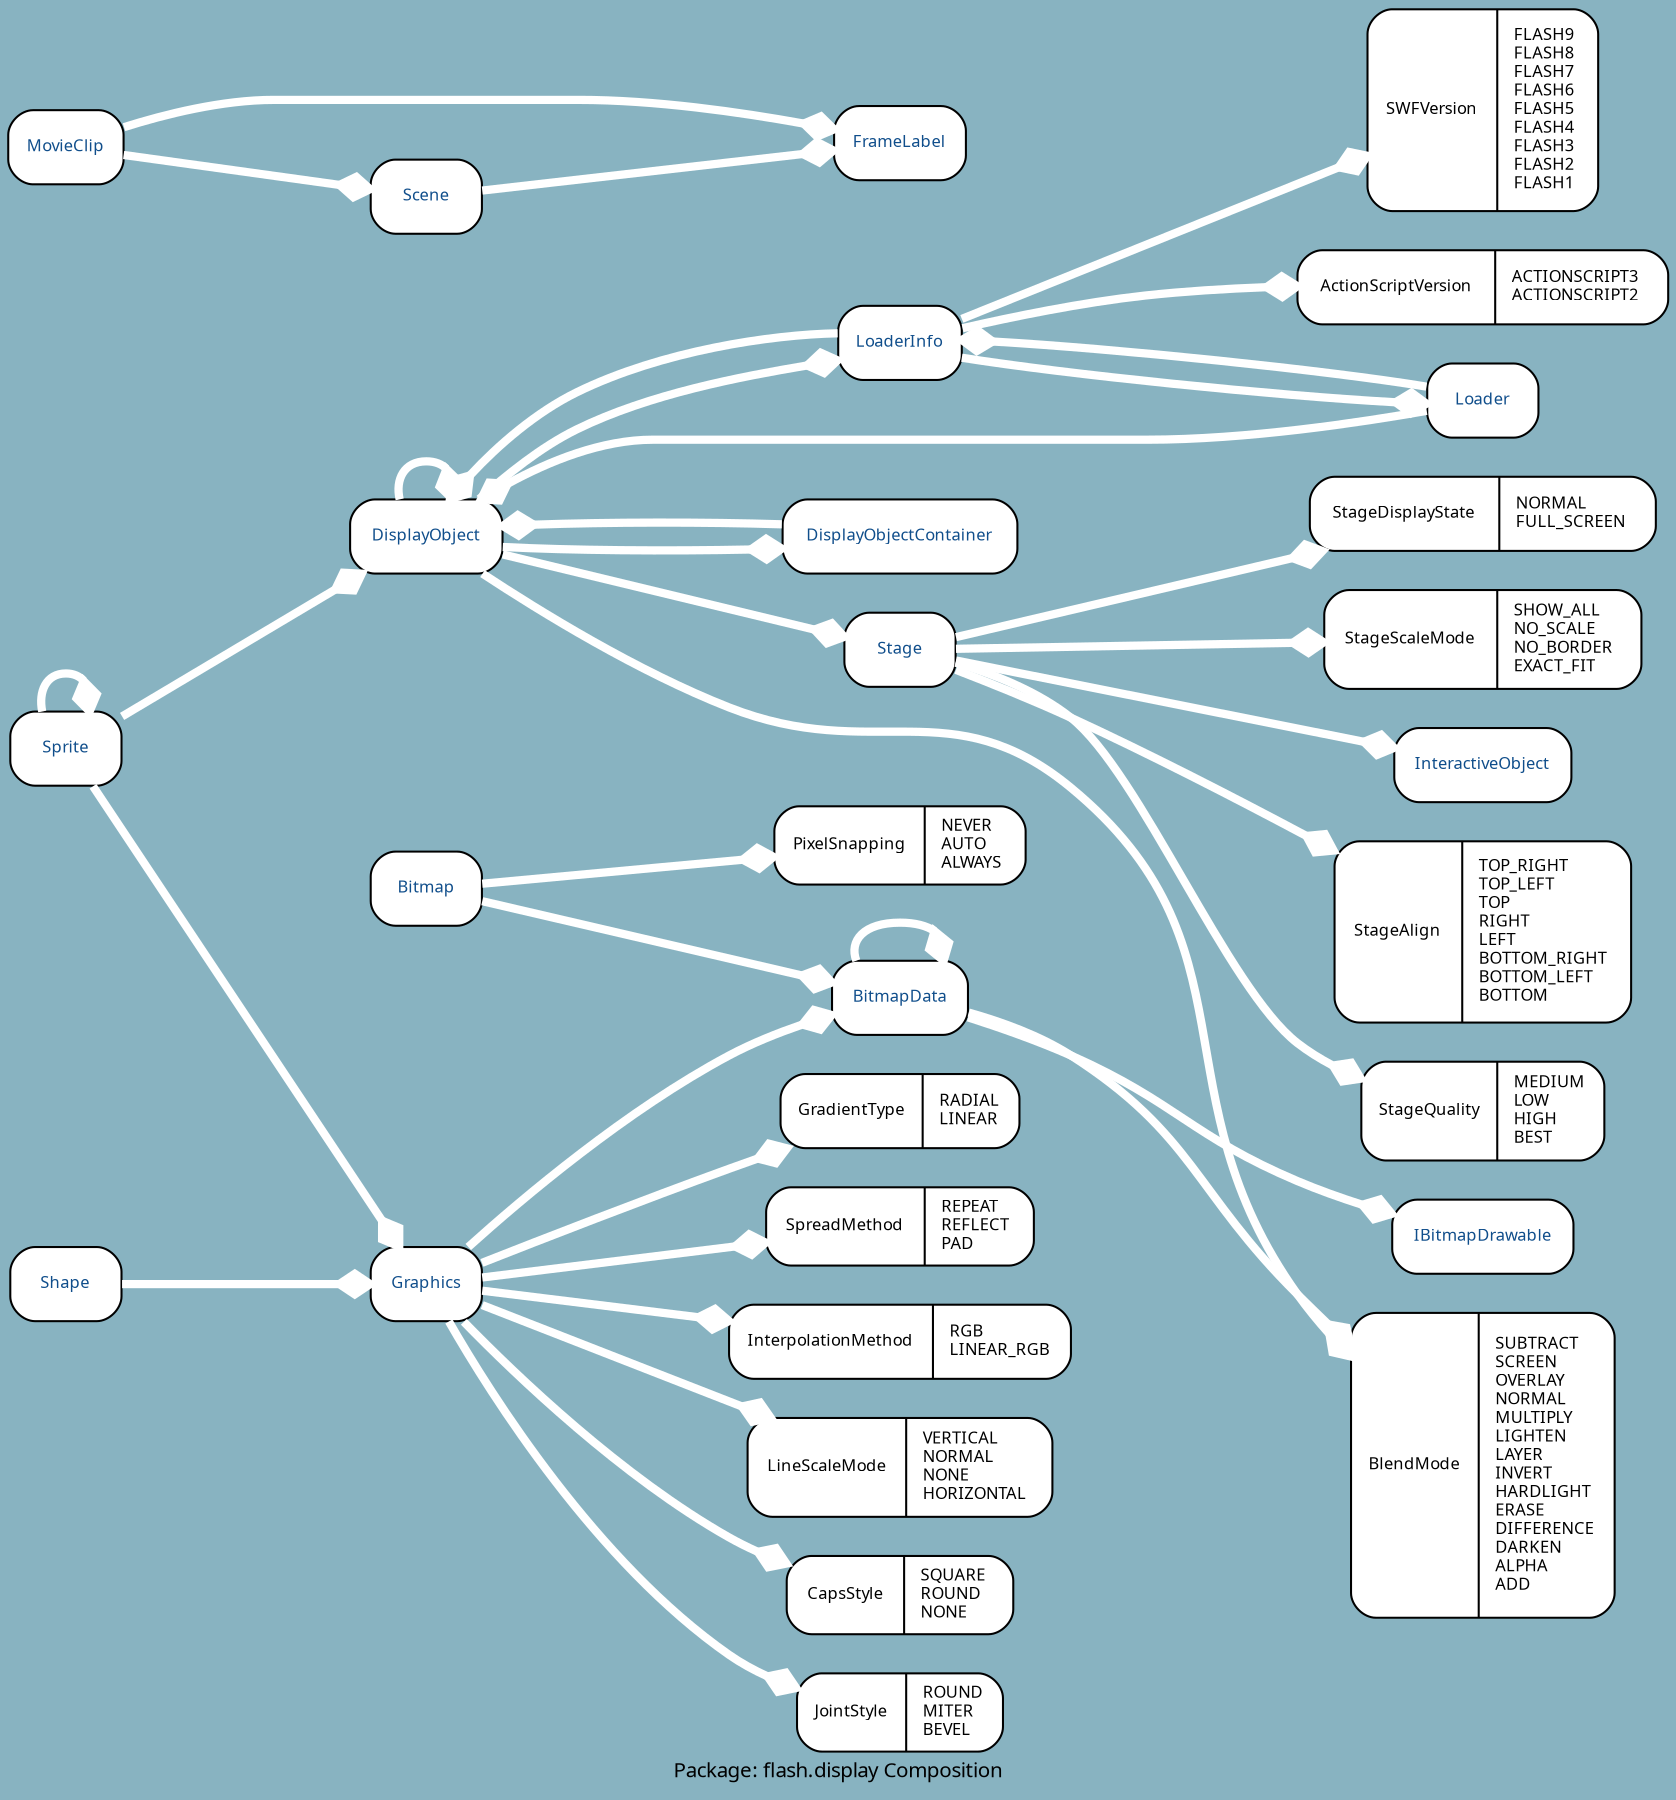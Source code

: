 digraph uml {
	graph [label="Package: flash.display Composition", ratio=compress, rankdir=LR, size="24,12", fontname=Sans, fontsize=10, bgcolor="#88B3C1", fontcolor=black];
	node [label="\N", fontname=Sans, fontsize=8, shape=record, color=black, fontcolor=black];
	edge [fontname=Sans, fontsize=8, minlen=3, color=black, fontcolor=black];
	graph [lp="408,10",
		bb="0,0,816,869"];
	"flash.display.IBitmapDrawable" [label="{IBitmapDrawable}", fontcolor="#104E8B", style="rounded,filled", fillcolor=white, URL="../types/flash/display/IBitmapDrawable.html", tooltip=IBitmapDrawable, portPos=IBitmapDrawable, pos="725,281", rects="681,263,769,299", width="1.22", height="0.50"];
	"flash.display.DisplayObject" [label="{DisplayObject}", fontcolor="#104E8B", style="rounded,filled", fillcolor=white, URL="../types/flash/display/DisplayObject.html", tooltip=DisplayObject, portPos=DisplayObject, pos="205,600", rects="168,582,242,618", width="1.03", height="0.50"];
	"flash.display.BlendMode" [label="{BlendMode|SUBTRACT\lSCREEN\lOVERLAY\lNORMAL\lMULTIPLY\lLIGHTEN\lLAYER\lINVERT\lHARDLIGHT\lERASE\lDIFFERENCE\lDARKEN\lALPHA\lADD\
\l}", style="rounded,filled", fillcolor=white, pos="725,171", rects="661,97,724,245 724,97,790,245", width="1.78", height="2.06"];
	"flash.display.LoaderInfo" [label="{LoaderInfo}", fontcolor="#104E8B", style="rounded,filled", fillcolor=white, URL="../types/flash/display/LoaderInfo.html", tooltip=LoaderInfo, portPos=LoaderInfo, pos="438,694", rects="408,676,469,712", width="0.83", height="0.50"];
	"flash.display.DisplayObjectContainer" [label="{DisplayObjectContainer}", fontcolor="#104E8B", style="rounded,filled", fillcolor=white, URL="../types/flash/display/DisplayObjectContainer.html", tooltip=DisplayObjectContainer, portPos=DisplayObjectContainer, pos="438,601", rects="381,583,496,619", width="1.58", height="0.50"];
	"flash.display.Stage" [label="{Stage}", fontcolor="#104E8B", style="rounded,filled", fillcolor=white, URL="../types/flash/display/Stage.html", tooltip=Stage, portPos=Stage, pos="438,547", rects="411,529,465,565", width="0.75", height="0.50"];
	"flash.display.InteractiveObject" [label="{InteractiveObject}", fontcolor="#104E8B", style="rounded,filled", fillcolor=white, URL="../types/flash/display/InteractiveObject.html", tooltip=InteractiveObject, portPos=InteractiveObject, pos="725,507", rects="682,489,769,525", width="1.19", height="0.50"];
	"flash.display.Sprite" [label="{Sprite}", fontcolor="#104E8B", style="rounded,filled", fillcolor=white, URL="../types/flash/display/Sprite.html", tooltip=Sprite, portPos=Sprite, pos="28,424", rects="1,406,55,442", width="0.75", height="0.50"];
	"flash.display.Graphics" [label="{Graphics}", fontcolor="#104E8B", style="rounded,filled", fillcolor=white, URL="../types/flash/display/Graphics.html", tooltip=Graphics, portPos=Graphics, pos="205,245", rects="178,227,232,263", width="0.75", height="0.50"];
	"flash.display.BitmapData" [label="{BitmapData}", fontcolor="#104E8B", style="rounded,filled", fillcolor=white, URL="../types/flash/display/BitmapData.html", tooltip=BitmapData, portPos=BitmapData, pos="438,381", rects="405,363,471,399", width="0.92", height="0.50"];
	"flash.display.GradientType" [label="{GradientType|RADIAL\lLINEAR\l}", style="rounded,filled", fillcolor=white, pos="438,327", rects="380,309,452,345 452,309,497,345", width="1.61", height="0.50"];
	"flash.display.SpreadMethod" [label="{SpreadMethod|REPEAT\lREFLECT\lPAD\l}", style="rounded,filled", fillcolor=white, pos="438,272", rects="373,253,451,291 451,253,503,291", width="1.81", height="0.53"];
	"flash.display.InterpolationMethod" [label="{InterpolationMethod|RGB\lLINEAR_RGB\l}", style="rounded,filled", fillcolor=white, pos="438,217", rects="355,199,455,235 455,199,522,235", width="2.31", height="0.50"];
	"flash.display.LineScaleMode" [label="{LineScaleMode|VERTICAL\lNORMAL\lNONE\lHORIZONTAL\l}", style="rounded,filled", fillcolor=white, pos="438,157", rects="364,133,443,181 443,133,513,181", width="2.06", height="0.67"];
	"flash.display.CapsStyle" [label="{CapsStyle|SQUARE\lROUND\lNONE\l}", style="rounded,filled", fillcolor=white, pos="438,96", rects="383,77,442,115 442,77,493,115", width="1.53", height="0.53"];
	"flash.display.JointStyle" [label="{JointStyle|ROUND\lMITER\lBEVEL\l}", style="rounded,filled", fillcolor=white, pos="438,40", rects="388,21,443,59 443,21,489,59", width="1.39", height="0.53"];
	"flash.display.FrameLabel" [label="{FrameLabel}", fontcolor="#104E8B", style="rounded,filled", fillcolor=white, URL="../types/flash/display/FrameLabel.html", tooltip=FrameLabel, portPos=FrameLabel, pos="438,767", rects="406,749,471,785", width="0.89", height="0.50"];
	"flash.display.SWFVersion" [label="{SWFVersion|FLASH9\lFLASH8\lFLASH7\lFLASH6\lFLASH5\lFLASH4\lFLASH3\lFLASH2\lFLASH1\l}", style="rounded,filled", fillcolor=white, pos="725,820", rects="669,771,734,869 734,771,782,869", width="1.56", height="1.36"];
	"flash.display.StageAlign" [label="{StageAlign|TOP_RIGHT\lTOP_LEFT\lTOP\lRIGHT\lLEFT\lBOTTOM_RIGHT\lBOTTOM_LEFT\lBOTTOM\l}", style="rounded,filled", fillcolor=white, pos="725,427", rects="653,383,714,471 714,383,797,471", width="2.00", height="1.22"];
	"flash.display.Scene" [label="{Scene}", fontcolor="#104E8B", style="rounded,filled", fillcolor=white, URL="../types/flash/display/Scene.html", tooltip=Scene, portPos=Scene, pos="205,740", rects="178,722,232,758", width="0.75", height="0.50"];
	"flash.display.ActionScriptVersion" [label="{ActionScriptVersion|ACTIONSCRIPT3\lACTIONSCRIPT2\l}", style="rounded,filled", fillcolor=white, pos="725,735", rects="635,717,733,753 733,717,816,753", width="2.50", height="0.50"];
	"flash.display.StageQuality" [label="{StageQuality|MEDIUM\lLOW\lHIGH\lBEST\l}", style="rounded,filled", fillcolor=white, pos="725,341", rects="666,317,736,365 736,317,785,365", width="1.64", height="0.67"];
	"flash.display.Loader" [label="{Loader}", fontcolor="#104E8B", style="rounded,filled", fillcolor=white, URL="../types/flash/display/Loader.html", tooltip=Loader, portPos=Loader, pos="725,681", rects="698,663,752,699", width="0.75", height="0.50"];
	"flash.display.Shape" [label="{Shape}", fontcolor="#104E8B", style="rounded,filled", fillcolor=white, URL="../types/flash/display/Shape.html", tooltip=Shape, portPos=Shape, pos="28,245", rects="1,227,55,263", width="0.75", height="0.50"];
	"flash.display.StageDisplayState" [label="{StageDisplayState|NORMAL\lFULL_SCREEN\l}", style="rounded,filled", fillcolor=white, pos="725,627", rects="641,609,735,645 735,609,809,645", width="2.33", height="0.50"];
	"flash.display.StageScaleMode" [label="{StageScaleMode|SHOW_ALL\lNO_SCALE\lNO_BORDER\lEXACT_FIT\l}", style="rounded,filled", fillcolor=white, pos="725,567", rects="648,543,735,591 735,543,803,591", width="2.14", height="0.67"];
	"flash.display.Bitmap" [label="{Bitmap}", fontcolor="#104E8B", style="rounded,filled", fillcolor=white, URL="../types/flash/display/Bitmap.html", tooltip=Bitmap, portPos=Bitmap, pos="205,429", rects="178,411,232,447", width="0.75", height="0.50"];
	"flash.display.PixelSnapping" [label="{PixelSnapping|NEVER\lAUTO\lALWAYS\l}", style="rounded,filled", fillcolor=white, pos="438,454", rects="377,435,452,473 452,435,499,473", width="1.69", height="0.53"];
	"flash.display.MovieClip" [label="{MovieClip}", fontcolor="#104E8B", style="rounded,filled", fillcolor=white, URL="../types/flash/display/MovieClip.html", tooltip=MovieClip, portPos=MovieClip, pos="28,767", rects="0,749,56,785", width="0.78", height="0.50"];
	"flash.display.DisplayObject" -> "flash.display.BlendMode" [color=white, style="setlinewidth(4)", arrowhead=diamond, arrowsize="1.25", pos="e,661,224 233,582 263,564 310,537 354,520 426,494 462,530 522,482 611,413 567,345 634,254 639,248 644,241 650,235"];
	"flash.display.DisplayObject" -> "flash.display.LoaderInfo" [color=white, style="setlinewidth(4)", arrowhead=diamond, arrowsize="1.25", pos="e,408,685 230,618 243,629 260,643 278,652 315,669 360,678 393,683"];
	"flash.display.DisplayObject" -> "flash.display.DisplayObject" [color=white, style="setlinewidth(4)", arrowhead=diamond, arrowsize="1.25", pos="e,218,618 192,618 190,628 194,636 205,636 209,636 213,635 215,633"];
	"flash.display.DisplayObject" -> "flash.display.DisplayObjectContainer" [color=white, style="setlinewidth(4)", arrowhead=diamond, arrowsize="1.25", pos="e,381,595 242,595 276,593 325,593 366,594"];
	"flash.display.DisplayObject" -> "flash.display.Stage" [color=white, style="setlinewidth(4)", arrowhead=diamond, arrowsize="1.25", pos="e,411,553 242,592 284,582 352,567 396,556"];
	"flash.display.DisplayObjectContainer" -> "flash.display.DisplayObject" [color=white, style="setlinewidth(4)", arrowhead=diamond, arrowsize="1.25", pos="e,242,605 381,607 343,608 294,607 257,606"];
	"flash.display.Sprite" -> "flash.display.DisplayObject" [color=white, style="setlinewidth(4)", arrowhead=diamond, arrowsize="1.25", pos="e,187,582 46,442 77,473 139,534 176,571"];
	"flash.display.Sprite" -> "flash.display.Graphics" [color=white, style="setlinewidth(4)", arrowhead=diamond, arrowsize="1.25", pos="e,187,263 46,406 77,374 139,311 176,274"];
	"flash.display.Sprite" -> "flash.display.Sprite" [color=white, style="setlinewidth(4)", arrowhead=diamond, arrowsize="1.25", pos="e,40,442 16,442 15,452 18,460 28,460 32,460 34,459 36,457"];
	"flash.display.Graphics" -> "flash.display.BitmapData" [color=white, style="setlinewidth(4)", arrowhead=diamond, arrowsize="1.25", pos="e,405,373 225,263 253,287 304,329 354,354 365,360 378,365 391,369"];
	"flash.display.Graphics" -> "flash.display.GradientType" [color=white, style="setlinewidth(4)", arrowhead=diamond, arrowsize="1.25", pos="e,381,309 232,255 262,267 312,285 354,300 358,301 362,303 367,304"];
	"flash.display.Graphics" -> "flash.display.SpreadMethod" [color=white, style="setlinewidth(4)", arrowhead=diamond, arrowsize="1.25", pos="e,373,264 232,248 263,252 314,258 358,262"];
	"flash.display.Graphics" -> "flash.display.InterpolationMethod" [color=white, style="setlinewidth(4)", arrowhead=diamond, arrowsize="1.25", pos="e,355,227 232,242 259,238 301,233 340,229"];
	"flash.display.Graphics" -> "flash.display.LineScaleMode" [color=white, style="setlinewidth(4)", arrowhead=diamond, arrowsize="1.25", pos="e,375,181 232,235 264,223 316,203 361,186"];
	"flash.display.Graphics" -> "flash.display.CapsStyle" [color=white, style="setlinewidth(4)", arrowhead=diamond, arrowsize="1.25", pos="e,383,112 223,227 250,201 302,153 354,124 359,121 364,119 369,117"];
	"flash.display.Graphics" -> "flash.display.JointStyle" [color=white, style="setlinewidth(4)", arrowhead=diamond, arrowsize="1.25", pos="e,388,52 215,227 237,191 289,112 354,68 360,64 367,60 374,57"];
	"flash.display.Scene" -> "flash.display.FrameLabel" [color=white, style="setlinewidth(4)", arrowhead=diamond, arrowsize="1.25", pos="e,406,763 232,743 272,747 343,756 391,761"];
	"flash.display.LoaderInfo" -> "flash.display.ActionScriptVersion" [color=white, style="setlinewidth(4)", arrowhead=diamond, arrowsize="1.25", pos="e,635,722 469,698 506,703 566,712 620,720"];
	"flash.display.LoaderInfo" -> "flash.display.DisplayObject" [color=white, style="setlinewidth(4)", arrowhead=diamond, arrowsize="1.25", pos="e,216,618 408,699 375,698 321,690 278,670 258,660 240,644 226,630"];
	"flash.display.LoaderInfo" -> "flash.display.Loader" [color=white, style="setlinewidth(4)", arrowhead=diamond, arrowsize="1.25", pos="e,698,678 469,688 521,683 624,678 683,678"];
	"flash.display.LoaderInfo" -> "flash.display.SWFVersion" [color=white, style="setlinewidth(4)", arrowhead=diamond, arrowsize="1.25", pos="e,669,795 469,708 513,727 596,763 655,789"];
	"flash.display.Shape" -> "flash.display.Graphics" [color=white, style="setlinewidth(4)", arrowhead=diamond, arrowsize="1.25", pos="e,178,245 55,245 84,245 130,245 163,245"];
	"flash.display.Bitmap" -> "flash.display.BitmapData" [color=white, style="setlinewidth(4)", arrowhead=diamond, arrowsize="1.25", pos="e,405,388 232,423 271,416 342,401 390,391"];
	"flash.display.Bitmap" -> "flash.display.PixelSnapping" [color=white, style="setlinewidth(4)", arrowhead=diamond, arrowsize="1.25", pos="e,377,448 232,432 263,436 317,442 362,446"];
	"flash.display.MovieClip" -> "flash.display.FrameLabel" [color=white, style="setlinewidth(4)", arrowhead=diamond, arrowsize="1.25", pos="e,406,773 56,775 77,780 106,786 131,786 131,786 131,786 279,786 317,786 360,781 391,776"];
	"flash.display.MovieClip" -> "flash.display.Scene" [color=white, style="setlinewidth(4)", arrowhead=diamond, arrowsize="1.25", pos="e,178,744 56,763 84,759 130,751 163,746"];
	"flash.display.BitmapData" -> "flash.display.BitmapData" [color=white, style="setlinewidth(4)", arrowhead=diamond, arrowsize="1.25", pos="e,460,399 416,399 413,409 420,417 438,417 446,417 451,416 455,413"];
	"flash.display.BitmapData" -> "flash.display.IBitmapDrawable" [color=white, style="setlinewidth(4)", arrowhead=diamond, arrowsize="1.25", pos="e,681,293 471,371 487,366 506,360 522,354 573,336 584,326 634,308 644,305 656,301 666,298"];
	"flash.display.BitmapData" -> "flash.display.BlendMode" [color=white, style="setlinewidth(4)", arrowhead=diamond, arrowsize="1.25", pos="e,661,230 471,374 487,370 507,363 522,354 526,352 593,291 650,240"];
	"flash.display.Loader" -> "flash.display.DisplayObject" [color=white, style="setlinewidth(4)", arrowhead=diamond, arrowsize="1.25", pos="e,232,618 698,672 665,662 609,647 559,647 317,647 317,647 317,647 292,647 266,636 245,626"];
	"flash.display.Loader" -> "flash.display.LoaderInfo" [color=white, style="setlinewidth(4)", arrowhead=diamond, arrowsize="1.25", pos="e,469,697 698,686 648,692 545,697 484,697"];
	"flash.display.Stage" -> "flash.display.StageAlign" [color=white, style="setlinewidth(4)", arrowhead=diamond, arrowsize="1.25", pos="e,653,459 465,537 482,531 503,523 522,515 561,499 603,481 639,465"];
	"flash.display.Stage" -> "flash.display.InteractiveObject" [color=white, style="setlinewidth(4)", arrowhead=diamond, arrowsize="1.25", pos="e,682,513 465,543 511,537 606,523 667,515"];
	"flash.display.Stage" -> "flash.display.StageQuality" [color=white, style="setlinewidth(4)", arrowhead=diamond, arrowsize="1.25", pos="e,666,357 465,541 483,536 505,528 522,515 531,510 626,380 634,374 640,370 646,366 652,363"];
	"flash.display.Stage" -> "flash.display.StageScaleMode" [color=white, style="setlinewidth(4)", arrowhead=diamond, arrowsize="1.25", pos="e,648,562 465,549 503,552 574,556 633,561"];
	"flash.display.Stage" -> "flash.display.StageDisplayState" [color=white, style="setlinewidth(4)", arrowhead=diamond, arrowsize="1.25", pos="e,661,609 465,555 506,566 586,588 646,605"];
}
